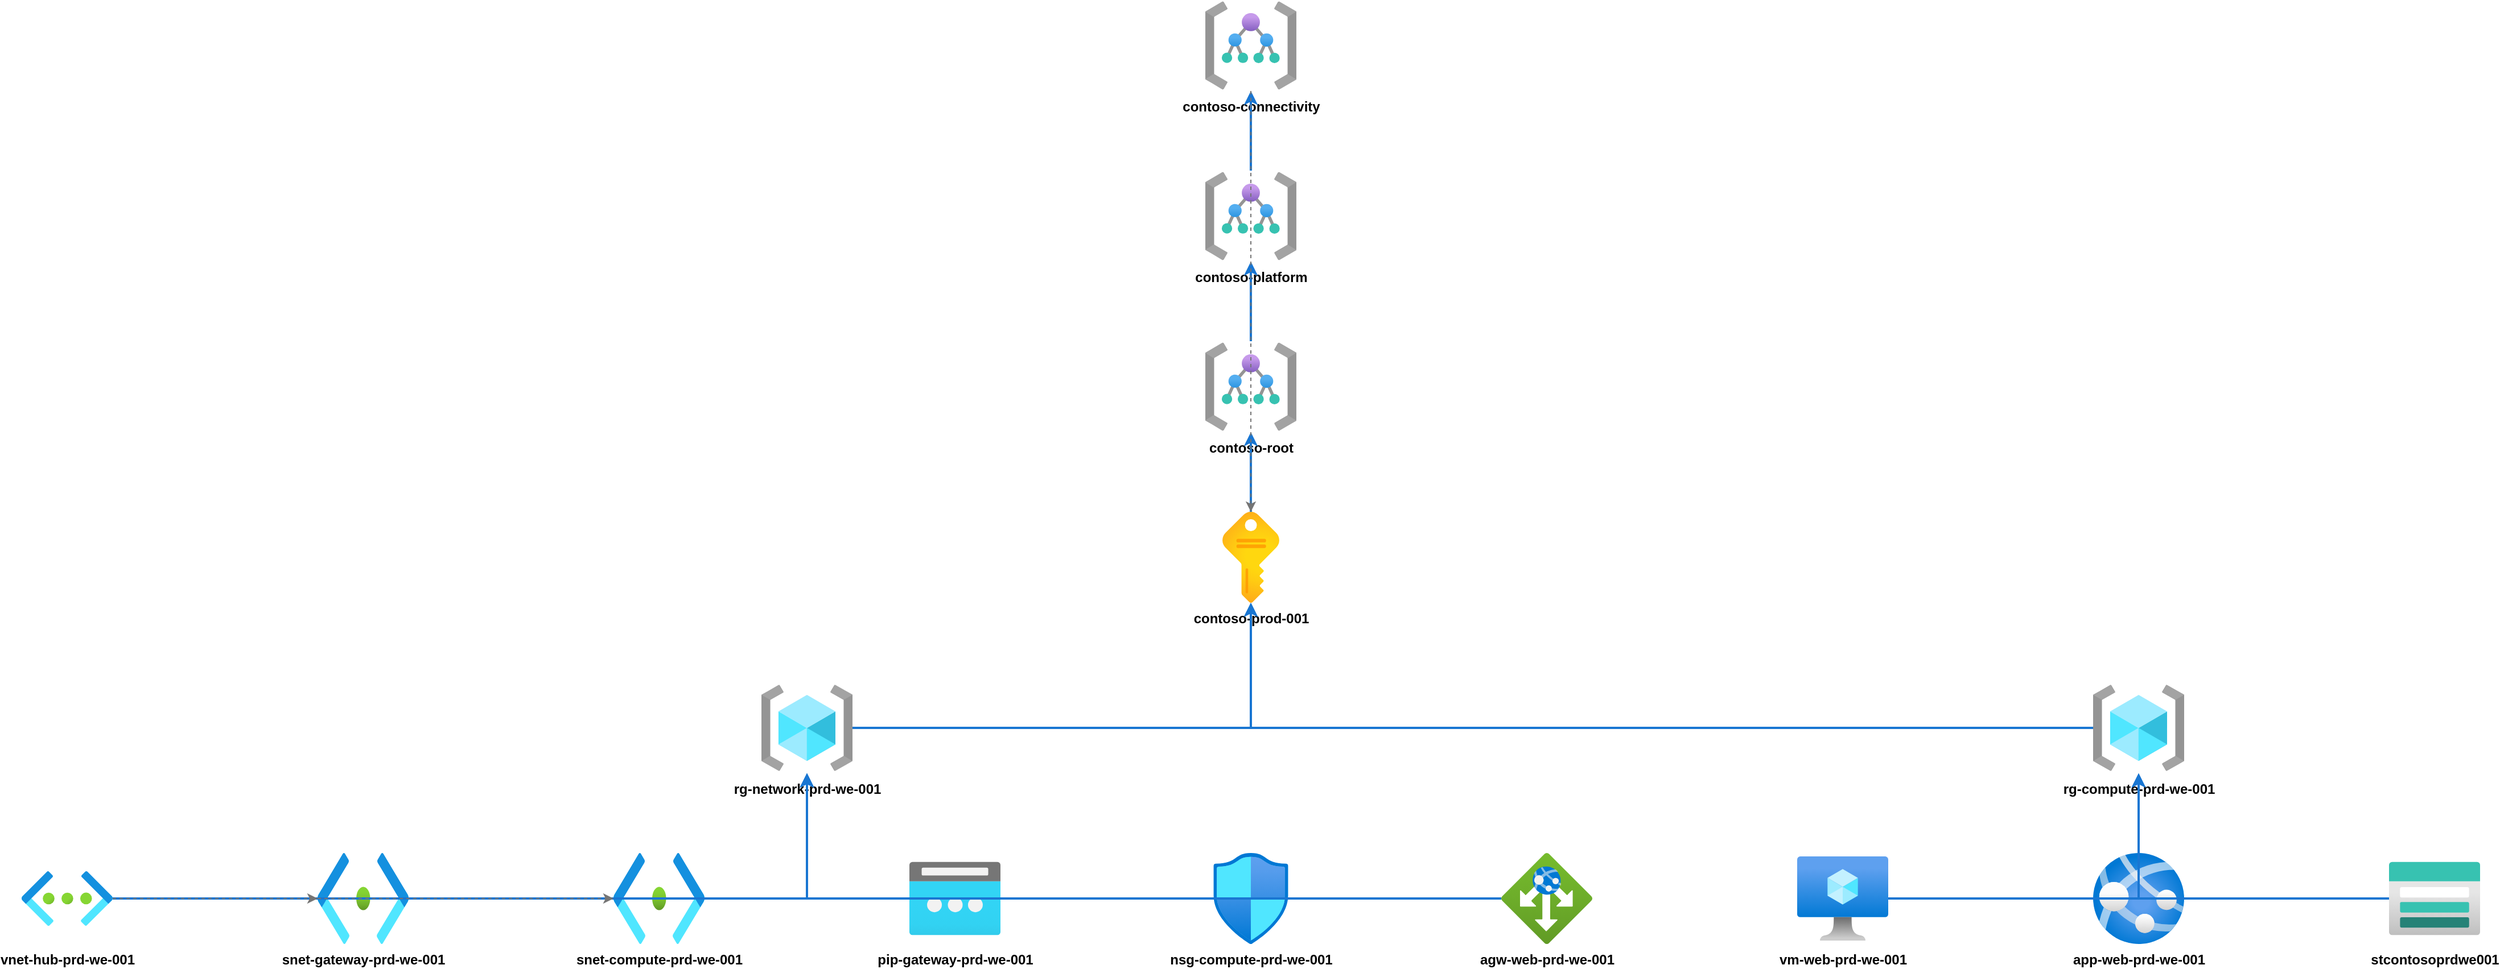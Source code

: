 <?xml version="1.0" ?>
<mxfile>
  <diagram id="main-diagram" name="Azure Infrastructure">
    <mxGraphModel dx="2500" dy="2000" grid="1" gridSize="10" guides="1" tooltips="1" connect="1" arrows="1" fold="1" page="1" pageScale="1" pageWidth="4681" pageHeight="3300">
      <root>
        <mxCell id="0"/>
        <mxCell id="1" parent="0"/>
        <mxCell id="node-0" style="image;aspect=fixed;html=1;points=[];align=center;fontSize=12;image=img/lib/azure2/general/Management_Groups.svg" parent="1" vertex="1">
          <mxGeometry x="1200" y="400" width="80" height="80" as="geometry"/>
          <object label="&lt;b&gt;contoso-root&lt;/b&gt;" as="value" type="microsoft.management/managementgroups"/>
        </mxCell>
        <mxCell id="node-1" style="image;aspect=fixed;html=1;points=[];align=center;fontSize=12;image=img/lib/azure2/general/Management_Groups.svg" parent="1" vertex="1">
          <mxGeometry x="1200" y="250" width="80" height="80" as="geometry"/>
          <object label="&lt;b&gt;contoso-platform&lt;/b&gt;" as="value" type="microsoft.management/managementgroups"/>
        </mxCell>
        <mxCell id="node-2" style="image;aspect=fixed;html=1;points=[];align=center;fontSize=12;image=img/lib/azure2/general/Management_Groups.svg" parent="1" vertex="1">
          <mxGeometry x="1200" y="100" width="80" height="80" as="geometry"/>
          <object label="&lt;b&gt;contoso-connectivity&lt;/b&gt;" as="value" type="microsoft.management/managementgroups"/>
        </mxCell>
        <mxCell id="node-3" style="image;aspect=fixed;html=1;points=[];align=center;fontSize=12;image=img/lib/azure2/general/Subscriptions.svg" parent="1" vertex="1">
          <mxGeometry x="1200" y="550" width="80" height="80" as="geometry"/>
          <object label="&lt;b&gt;contoso-prod-001&lt;/b&gt;" as="value" type="microsoft.resources/subscriptions"/>
        </mxCell>
        <mxCell id="node-4" style="image;aspect=fixed;html=1;points=[];align=center;fontSize=12;image=img/lib/azure2/general/Resource_Groups.svg" parent="1" vertex="1">
          <mxGeometry x="810" y="700" width="80" height="80" as="geometry"/>
          <object label="&lt;b&gt;rg-network-prd-we-001&lt;/b&gt;" as="value" type="microsoft.resources/subscriptions/resourcegroups"/>
        </mxCell>
        <mxCell id="node-5" style="image;aspect=fixed;html=1;points=[];align=center;fontSize=12;image=img/lib/azure2/general/Resource_Groups.svg" parent="1" vertex="1">
          <mxGeometry x="1980" y="700" width="80" height="80" as="geometry"/>
          <object label="&lt;b&gt;rg-compute-prd-we-001&lt;/b&gt;" as="value" type="microsoft.resources/subscriptions/resourcegroups"/>
        </mxCell>
        <mxCell id="node-6" style="image;aspect=fixed;html=1;points=[];align=center;fontSize=12;image=img/lib/azure2/networking/Virtual_Networks.svg" parent="1" vertex="1">
          <mxGeometry x="160" y="850" width="80" height="80" as="geometry"/>
          <object label="&lt;b&gt;vnet-hub-prd-we-001&lt;/b&gt;" as="value" type="microsoft.network/virtualnetworks"/>
        </mxCell>
        <mxCell id="node-7" style="image;aspect=fixed;html=1;points=[];align=center;fontSize=12;image=img/lib/azure2/networking/Subnet.svg" parent="1" vertex="1">
          <mxGeometry x="420" y="850" width="80" height="80" as="geometry"/>
          <object label="&lt;b&gt;snet-gateway-prd-we-001&lt;/b&gt;" as="value" type="microsoft.network/virtualnetworks/subnets"/>
        </mxCell>
        <mxCell id="node-8" style="image;aspect=fixed;html=1;points=[];align=center;fontSize=12;image=img/lib/azure2/networking/Subnet.svg" parent="1" vertex="1">
          <mxGeometry x="680" y="850" width="80" height="80" as="geometry"/>
          <object label="&lt;b&gt;snet-compute-prd-we-001&lt;/b&gt;" as="value" type="microsoft.network/virtualnetworks/subnets"/>
        </mxCell>
        <mxCell id="node-9" style="image;aspect=fixed;html=1;points=[];align=center;fontSize=12;image=img/lib/azure2/networking/Public_IP_Addresses.svg" parent="1" vertex="1">
          <mxGeometry x="940" y="850" width="80" height="80" as="geometry"/>
          <object label="&lt;b&gt;pip-gateway-prd-we-001&lt;/b&gt;" as="value" type="microsoft.network/publicipaddresses"/>
        </mxCell>
        <mxCell id="node-10" style="image;aspect=fixed;html=1;points=[];align=center;fontSize=12;image=img/lib/azure2/networking/Network_Security_Groups.svg" parent="1" vertex="1">
          <mxGeometry x="1200" y="850" width="80" height="80" as="geometry"/>
          <object label="&lt;b&gt;nsg-compute-prd-we-001&lt;/b&gt;" as="value" type="microsoft.network/networksecuritygroups"/>
        </mxCell>
        <mxCell id="node-11" style="image;aspect=fixed;html=1;points=[];align=center;fontSize=12;image=img/lib/azure2/networking/Application_Gateways.svg" parent="1" vertex="1">
          <mxGeometry x="1460" y="850" width="80" height="80" as="geometry"/>
          <object label="&lt;b&gt;agw-web-prd-we-001&lt;/b&gt;" as="value" type="microsoft.network/applicationgateways"/>
        </mxCell>
        <mxCell id="node-12" style="image;aspect=fixed;html=1;points=[];align=center;fontSize=12;image=img/lib/azure2/compute/Virtual_Machine.svg" parent="1" vertex="1">
          <mxGeometry x="1720" y="850" width="80" height="80" as="geometry"/>
          <object label="&lt;b&gt;vm-web-prd-we-001&lt;/b&gt;" as="value" type="microsoft.compute/virtualmachines"/>
        </mxCell>
        <mxCell id="node-13" style="image;aspect=fixed;html=1;points=[];align=center;fontSize=12;image=img/lib/azure2/compute/App_Services.svg" parent="1" vertex="1">
          <mxGeometry x="1980" y="850" width="80" height="80" as="geometry"/>
          <object label="&lt;b&gt;app-web-prd-we-001&lt;/b&gt;" as="value" type="microsoft.web/sites"/>
        </mxCell>
        <mxCell id="node-14" style="image;aspect=fixed;html=1;points=[];align=center;fontSize=12;image=img/lib/azure2/storage/Storage_Accounts.svg" parent="1" vertex="1">
          <mxGeometry x="2240" y="850" width="80" height="80" as="geometry"/>
          <object label="&lt;b&gt;stcontosoprdwe001&lt;/b&gt;" as="value" type="microsoft.storage/storageaccounts"/>
        </mxCell>
        <mxCell id="edge-0" style="edgeStyle=orthogonalEdgeStyle;rounded=0;orthogonalLoop=1;jettySize=auto;html=1;endArrow=classic;strokeColor=#1976d2;strokeWidth=2;" parent="1" source="node-0" target="node-1" edge="1">
          <mxGeometry relative="1" as="geometry"/>
        </mxCell>
        <mxCell id="edge-1" style="edgeStyle=orthogonalEdgeStyle;rounded=0;orthogonalLoop=1;jettySize=auto;html=1;endArrow=classic;strokeColor=#1976d2;strokeWidth=2;" parent="1" source="node-1" target="node-2" edge="1">
          <mxGeometry relative="1" as="geometry"/>
        </mxCell>
        <mxCell id="edge-2" style="edgeStyle=orthogonalEdgeStyle;rounded=0;orthogonalLoop=1;jettySize=auto;html=1;endArrow=classic;strokeColor=#1976d2;strokeWidth=2;" parent="1" source="node-3" target="node-0" edge="1">
          <mxGeometry relative="1" as="geometry"/>
        </mxCell>
        <mxCell id="edge-3" style="edgeStyle=orthogonalEdgeStyle;rounded=0;orthogonalLoop=1;jettySize=auto;html=1;endArrow=classic;strokeColor=#1976d2;strokeWidth=2;" parent="1" source="node-4" target="node-3" edge="1">
          <mxGeometry relative="1" as="geometry"/>
        </mxCell>
        <mxCell id="edge-4" style="edgeStyle=orthogonalEdgeStyle;rounded=0;orthogonalLoop=1;jettySize=auto;html=1;endArrow=classic;strokeColor=#1976d2;strokeWidth=2;" parent="1" source="node-5" target="node-3" edge="1">
          <mxGeometry relative="1" as="geometry"/>
        </mxCell>
        <mxCell id="edge-5" style="edgeStyle=orthogonalEdgeStyle;rounded=0;orthogonalLoop=1;jettySize=auto;html=1;endArrow=classic;strokeColor=#1976d2;strokeWidth=2;" parent="1" source="node-6" target="node-4" edge="1">
          <mxGeometry relative="1" as="geometry"/>
        </mxCell>
        <mxCell id="edge-6" style="edgeStyle=orthogonalEdgeStyle;rounded=0;orthogonalLoop=1;jettySize=auto;html=1;endArrow=classic;strokeColor=#1976d2;strokeWidth=2;" parent="1" source="node-7" target="node-4" edge="1">
          <mxGeometry relative="1" as="geometry"/>
        </mxCell>
        <mxCell id="edge-7" style="edgeStyle=orthogonalEdgeStyle;rounded=0;orthogonalLoop=1;jettySize=auto;html=1;endArrow=classic;strokeColor=#1976d2;strokeWidth=2;" parent="1" source="node-8" target="node-4" edge="1">
          <mxGeometry relative="1" as="geometry"/>
        </mxCell>
        <mxCell id="edge-8" style="edgeStyle=orthogonalEdgeStyle;rounded=0;orthogonalLoop=1;jettySize=auto;html=1;endArrow=classic;strokeColor=#1976d2;strokeWidth=2;" parent="1" source="node-9" target="node-4" edge="1">
          <mxGeometry relative="1" as="geometry"/>
        </mxCell>
        <mxCell id="edge-9" style="edgeStyle=orthogonalEdgeStyle;rounded=0;orthogonalLoop=1;jettySize=auto;html=1;endArrow=classic;strokeColor=#1976d2;strokeWidth=2;" parent="1" source="node-10" target="node-4" edge="1">
          <mxGeometry relative="1" as="geometry"/>
        </mxCell>
        <mxCell id="edge-10" style="edgeStyle=orthogonalEdgeStyle;rounded=0;orthogonalLoop=1;jettySize=auto;html=1;endArrow=classic;strokeColor=#1976d2;strokeWidth=2;" parent="1" source="node-11" target="node-4" edge="1">
          <mxGeometry relative="1" as="geometry"/>
        </mxCell>
        <mxCell id="edge-11" style="edgeStyle=orthogonalEdgeStyle;rounded=0;orthogonalLoop=1;jettySize=auto;html=1;endArrow=classic;strokeColor=#1976d2;strokeWidth=2;" parent="1" source="node-12" target="node-5" edge="1">
          <mxGeometry relative="1" as="geometry"/>
        </mxCell>
        <mxCell id="edge-12" style="edgeStyle=orthogonalEdgeStyle;rounded=0;orthogonalLoop=1;jettySize=auto;html=1;endArrow=classic;strokeColor=#1976d2;strokeWidth=2;" parent="1" source="node-13" target="node-5" edge="1">
          <mxGeometry relative="1" as="geometry"/>
        </mxCell>
        <mxCell id="edge-13" style="edgeStyle=orthogonalEdgeStyle;rounded=0;orthogonalLoop=1;jettySize=auto;html=1;endArrow=classic;strokeColor=#1976d2;strokeWidth=2;" parent="1" source="node-14" target="node-5" edge="1">
          <mxGeometry relative="1" as="geometry"/>
        </mxCell>
        <mxCell id="edge-14" style="edgeStyle=orthogonalEdgeStyle;rounded=0;orthogonalLoop=1;jettySize=auto;html=1;endArrow=classic;strokeColor=#757575;strokeWidth=1;dashed=1;" parent="1" source="node-2" target="node-3" edge="1">
          <mxGeometry relative="1" as="geometry"/>
        </mxCell>
        <mxCell id="edge-15" style="edgeStyle=orthogonalEdgeStyle;rounded=0;orthogonalLoop=1;jettySize=auto;html=1;endArrow=classic;strokeColor=#757575;strokeWidth=1;dashed=1;" parent="1" source="node-6" target="node-7" edge="1">
          <mxGeometry relative="1" as="geometry"/>
        </mxCell>
        <mxCell id="edge-16" style="edgeStyle=orthogonalEdgeStyle;rounded=0;orthogonalLoop=1;jettySize=auto;html=1;endArrow=classic;strokeColor=#757575;strokeWidth=1;dashed=1;" parent="1" source="node-6" target="node-8" edge="1">
          <mxGeometry relative="1" as="geometry"/>
        </mxCell>
      </root>
    </mxGraphModel>
  </diagram>
</mxfile>
